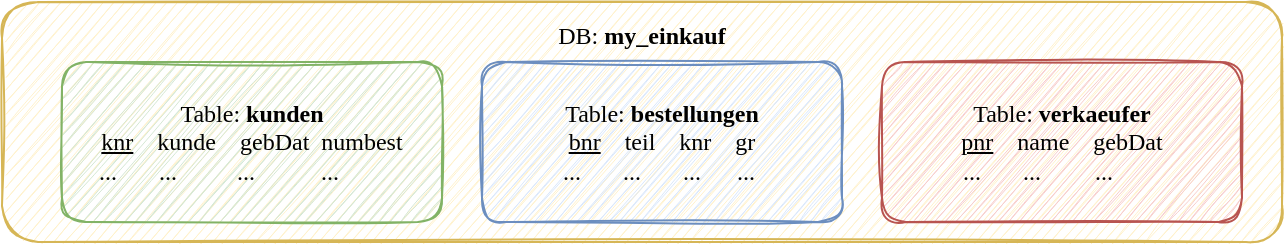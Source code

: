 <mxfile version="13.4.5" type="device"><diagram id="_aPFcHV_k0siZo965i3A" name="Page-1"><mxGraphModel dx="853" dy="493" grid="1" gridSize="10" guides="1" tooltips="1" connect="1" arrows="1" fold="1" page="1" pageScale="1" pageWidth="827" pageHeight="1169" math="0" shadow="0"><root><mxCell id="0"/><mxCell id="1" parent="0"/><mxCell id="SV8JNjgHeXvSx7pnZ-uT-11" value="DB: &lt;b&gt;my_einkauf&lt;/b&gt;&lt;br&gt;&lt;br&gt;&lt;br&gt;&lt;br&gt;&lt;br&gt;&lt;br&gt;&lt;br&gt;" style="rounded=1;whiteSpace=wrap;html=1;sketch=1;fillColor=#fff2cc;strokeColor=#d6b656;fillStyle=hachure;fontFamily=Comic Sans MS;" parent="1" vertex="1"><mxGeometry x="100" y="540" width="640" height="120" as="geometry"/></mxCell><mxCell id="SV8JNjgHeXvSx7pnZ-uT-9" value="Table: &lt;b&gt;kunden&lt;/b&gt;&lt;br&gt;&lt;u&gt;knr&lt;/u&gt;&amp;nbsp; &amp;nbsp; kunde&amp;nbsp; &amp;nbsp; gebDat&amp;nbsp; numbest&lt;br&gt;...&amp;nbsp; &amp;nbsp; &amp;nbsp; &amp;nbsp;...&amp;nbsp; &amp;nbsp; &amp;nbsp; &amp;nbsp; &amp;nbsp; ...&amp;nbsp; &amp;nbsp; &amp;nbsp; &amp;nbsp; &amp;nbsp; &amp;nbsp;...&amp;nbsp; &amp;nbsp; &amp;nbsp; &amp;nbsp; &amp;nbsp; &amp;nbsp;&lt;br&gt;&lt;span&gt;&lt;/span&gt;&lt;span&gt;&lt;/span&gt;" style="rounded=1;whiteSpace=wrap;html=1;sketch=1;fillColor=#d5e8d4;strokeColor=#82b366;fillStyle=hachure;fontFamily=Comic Sans MS;" parent="1" vertex="1"><mxGeometry x="130" y="570" width="190" height="80" as="geometry"/></mxCell><mxCell id="SV8JNjgHeXvSx7pnZ-uT-10" value="Table: &lt;b&gt;bestellungen&lt;/b&gt;&lt;br&gt;&lt;u&gt;bnr&lt;/u&gt;&amp;nbsp; &amp;nbsp; teil&amp;nbsp; &amp;nbsp; knr&amp;nbsp; &amp;nbsp; gr&lt;br&gt;...&amp;nbsp; &amp;nbsp; &amp;nbsp; &amp;nbsp;...&amp;nbsp; &amp;nbsp; &amp;nbsp; &amp;nbsp;...&amp;nbsp; &amp;nbsp; &amp;nbsp; ...&amp;nbsp;" style="rounded=1;whiteSpace=wrap;html=1;sketch=1;fillColor=#dae8fc;strokeColor=#6c8ebf;fillStyle=hachure;fontFamily=Comic Sans MS;" parent="1" vertex="1"><mxGeometry x="340" y="570" width="180" height="80" as="geometry"/></mxCell><mxCell id="AZ34beRBL6y434UIJz6d-1" value="Table: &lt;b&gt;verkaeufer&lt;/b&gt;&lt;br&gt;&lt;u&gt;pnr&lt;/u&gt;&amp;nbsp; &amp;nbsp; name&amp;nbsp; &amp;nbsp; gebDat&lt;br&gt;...&amp;nbsp; &amp;nbsp; &amp;nbsp; &amp;nbsp;...&amp;nbsp; &amp;nbsp; &amp;nbsp; &amp;nbsp; &amp;nbsp;...&amp;nbsp; &amp;nbsp; &amp;nbsp; &amp;nbsp;&amp;nbsp;" style="rounded=1;whiteSpace=wrap;html=1;sketch=1;fillColor=#f8cecc;strokeColor=#b85450;fillStyle=hachure;fontFamily=Comic Sans MS;" vertex="1" parent="1"><mxGeometry x="540" y="570" width="180" height="80" as="geometry"/></mxCell></root></mxGraphModel></diagram></mxfile>